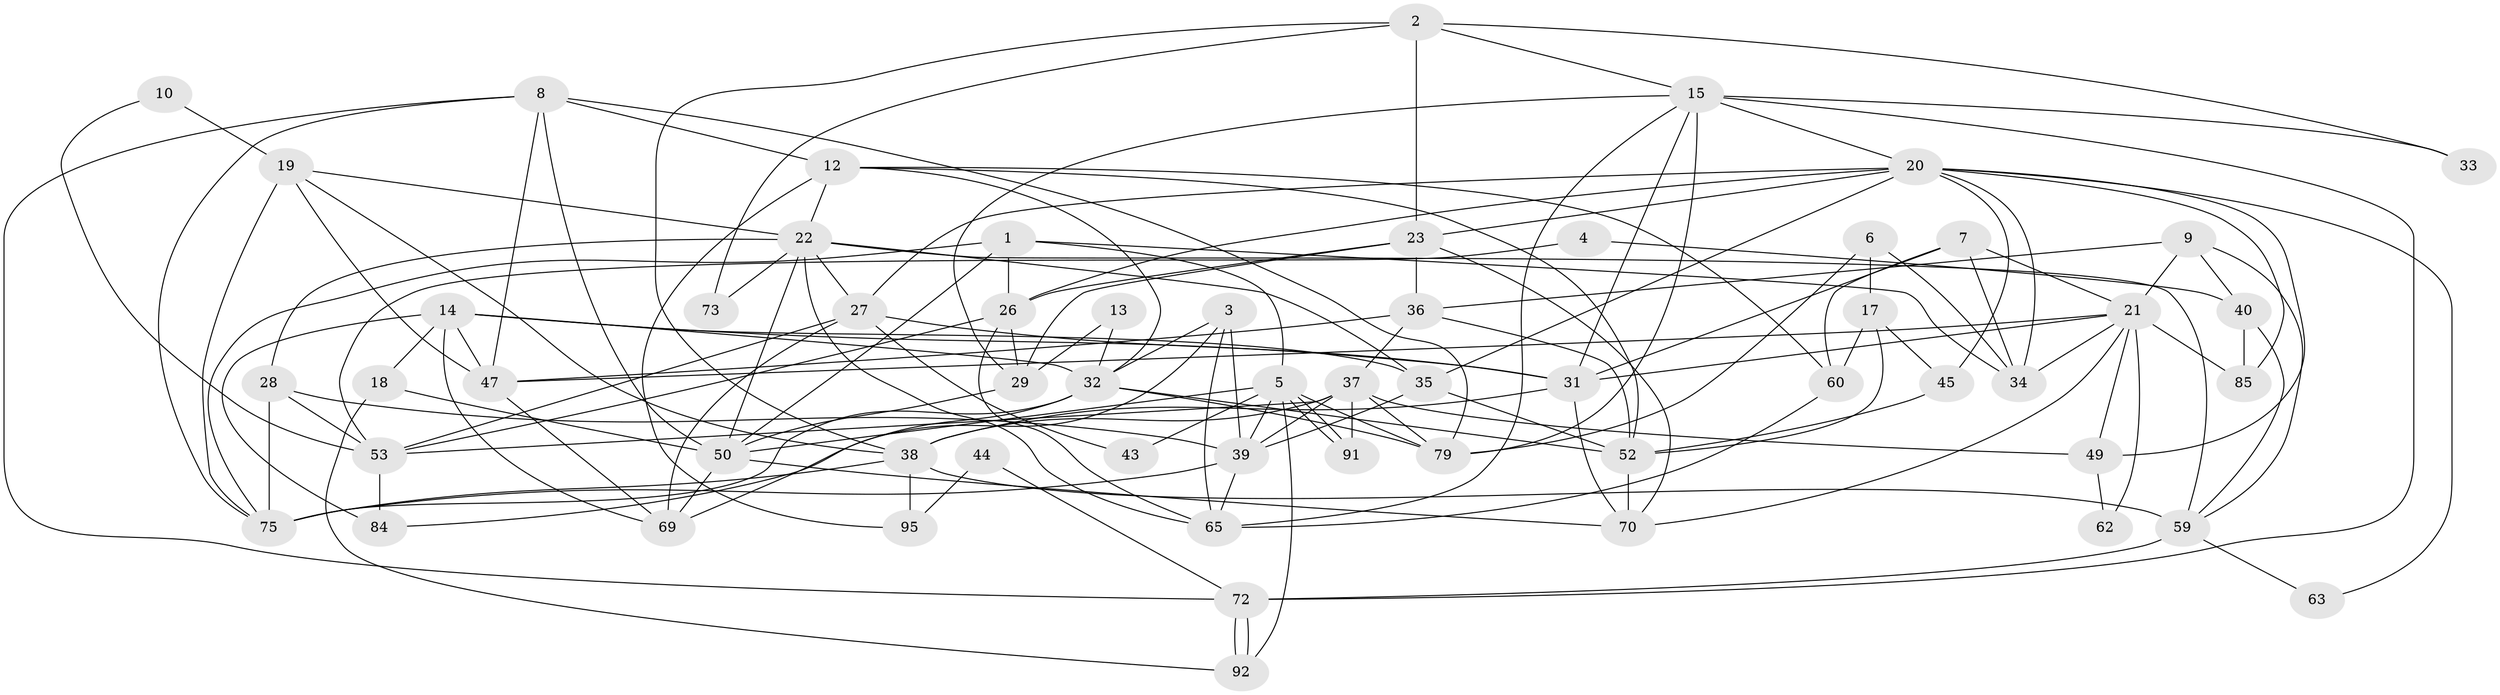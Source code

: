 // Generated by graph-tools (version 1.1) at 2025/52/02/27/25 19:52:07]
// undirected, 59 vertices, 148 edges
graph export_dot {
graph [start="1"]
  node [color=gray90,style=filled];
  1 [super="+51"];
  2 [super="+71"];
  3 [super="+64"];
  4;
  5 [super="+56"];
  6;
  7 [super="+11"];
  8;
  9 [super="+94"];
  10;
  12 [super="+90"];
  13;
  14 [super="+16"];
  15 [super="+25"];
  17 [super="+58"];
  18;
  19 [super="+54"];
  20 [super="+24"];
  21 [super="+66"];
  22 [super="+42"];
  23 [super="+30"];
  26 [super="+87"];
  27 [super="+46"];
  28;
  29 [super="+88"];
  31 [super="+41"];
  32 [super="+74"];
  33;
  34 [super="+57"];
  35 [super="+76"];
  36;
  37 [super="+48"];
  38 [super="+67"];
  39 [super="+83"];
  40 [super="+68"];
  43;
  44;
  45;
  47 [super="+55"];
  49;
  50 [super="+86"];
  52 [super="+78"];
  53 [super="+89"];
  59 [super="+61"];
  60;
  62;
  63;
  65 [super="+80"];
  69 [super="+82"];
  70 [super="+93"];
  72 [super="+77"];
  73;
  75;
  79 [super="+81"];
  84;
  85;
  91;
  92;
  95;
  1 -- 75;
  1 -- 26;
  1 -- 34;
  1 -- 50;
  1 -- 5;
  2 -- 15;
  2 -- 73;
  2 -- 38;
  2 -- 33;
  2 -- 23;
  3 -- 32;
  3 -- 65;
  3 -- 39 [weight=2];
  3 -- 84;
  4 -- 53;
  4 -- 40;
  5 -- 91;
  5 -- 91;
  5 -- 50;
  5 -- 92;
  5 -- 43;
  5 -- 79;
  5 -- 39;
  6 -- 79;
  6 -- 17;
  6 -- 34;
  7 -- 34;
  7 -- 31;
  7 -- 60;
  7 -- 21;
  8 -- 75;
  8 -- 50;
  8 -- 12;
  8 -- 47;
  8 -- 79;
  8 -- 72;
  9 -- 59;
  9 -- 21;
  9 -- 40;
  9 -- 36;
  10 -- 19;
  10 -- 53;
  12 -- 32;
  12 -- 52;
  12 -- 60;
  12 -- 22;
  12 -- 95;
  13 -- 32;
  13 -- 29;
  14 -- 31;
  14 -- 18;
  14 -- 35;
  14 -- 84;
  14 -- 69;
  14 -- 32;
  14 -- 47 [weight=2];
  15 -- 65;
  15 -- 33;
  15 -- 79;
  15 -- 20;
  15 -- 29;
  15 -- 31;
  15 -- 72;
  17 -- 52;
  17 -- 60;
  17 -- 45;
  18 -- 50;
  18 -- 92;
  19 -- 22;
  19 -- 75;
  19 -- 38;
  19 -- 47;
  20 -- 35;
  20 -- 26;
  20 -- 27;
  20 -- 34;
  20 -- 45;
  20 -- 49;
  20 -- 85;
  20 -- 63;
  20 -- 23;
  21 -- 34;
  21 -- 49;
  21 -- 70;
  21 -- 85;
  21 -- 31;
  21 -- 62;
  21 -- 47;
  22 -- 65;
  22 -- 35;
  22 -- 50;
  22 -- 73;
  22 -- 27;
  22 -- 28;
  22 -- 59;
  23 -- 36;
  23 -- 70;
  23 -- 26;
  23 -- 29;
  26 -- 53;
  26 -- 65;
  26 -- 29;
  27 -- 31;
  27 -- 43;
  27 -- 53;
  27 -- 69;
  28 -- 75;
  28 -- 53;
  28 -- 39;
  29 -- 50;
  31 -- 38;
  31 -- 70;
  32 -- 79;
  32 -- 75;
  32 -- 52;
  32 -- 69;
  35 -- 52 [weight=2];
  35 -- 39;
  36 -- 52;
  36 -- 47;
  36 -- 37;
  37 -- 49;
  37 -- 79;
  37 -- 38;
  37 -- 53;
  37 -- 91;
  37 -- 39;
  38 -- 59;
  38 -- 75;
  38 -- 95;
  39 -- 75;
  39 -- 65;
  40 -- 85;
  40 -- 59;
  44 -- 95;
  44 -- 72;
  45 -- 52;
  47 -- 69;
  49 -- 62;
  50 -- 70;
  50 -- 69;
  52 -- 70;
  53 -- 84;
  59 -- 72 [weight=3];
  59 -- 63;
  60 -- 65;
  72 -- 92;
  72 -- 92;
}
